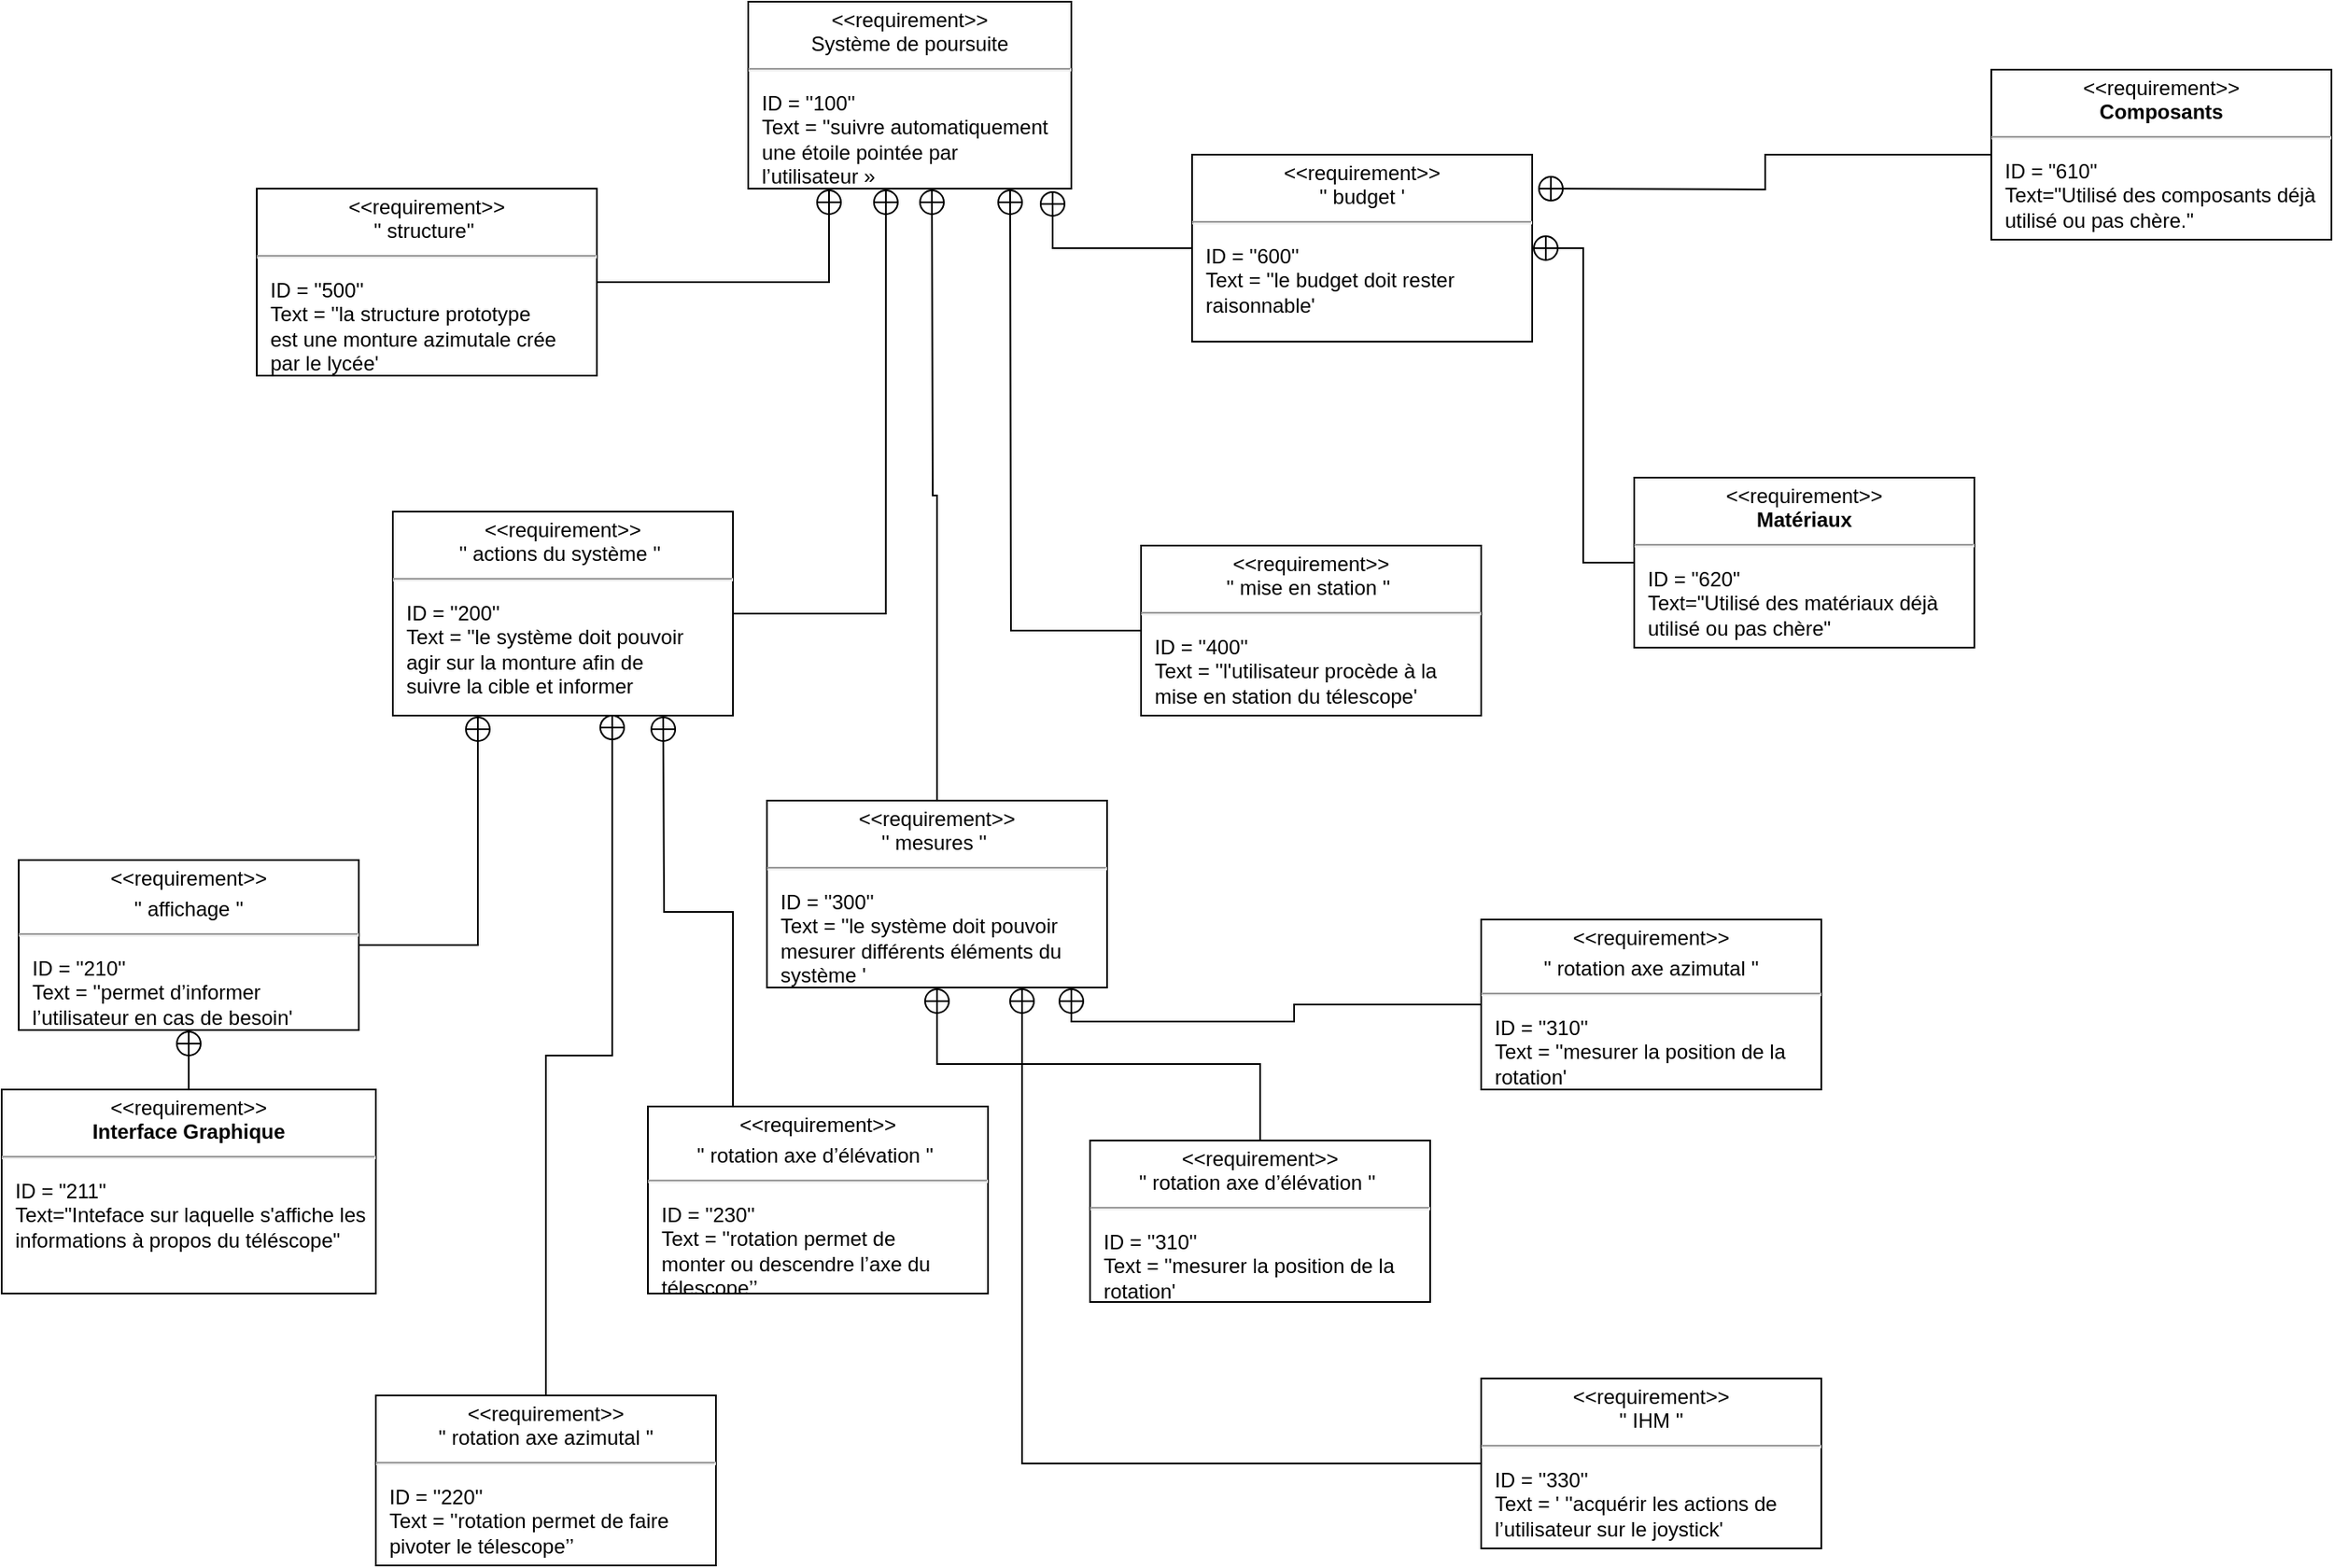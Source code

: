 <mxfile version="14.6.10" type="device"><diagram id="KDSXQAHsjoH9I4Q0anrt" name="Page-1"><mxGraphModel dx="1185" dy="662" grid="1" gridSize="10" guides="1" tooltips="1" connect="1" arrows="1" fold="1" page="1" pageScale="1" pageWidth="827" pageHeight="1169" math="0" shadow="0"><root><mxCell id="0"/><mxCell id="1" parent="0"/><mxCell id="b0F_jZGBAfwfjBuYmoRG-4" value="&lt;p style=&quot;margin: 0px ; margin-top: 4px ; text-align: center&quot;&gt;&amp;lt;&amp;lt;requirement&amp;gt;&amp;gt;&lt;br&gt;Système de poursuite&lt;br&gt;&lt;/p&gt;&lt;hr&gt;&lt;p&gt;&lt;/p&gt;&lt;p style=&quot;margin: 0px ; margin-left: 8px ; text-align: left&quot;&gt;ID = ''100''&lt;br/&gt;Text = ''suivre automatiquement&lt;br/&gt;une étoile pointée par&lt;br/&gt;l’utilisateur »&lt;br&gt;&lt;/p&gt;" style="shape=rect;overflow=fill;html=1;whiteSpace=wrap;align=center;" parent="1" vertex="1"><mxGeometry x="499" y="80" width="190" height="110" as="geometry"/></mxCell><mxCell id="kJCOlpzaDHTE_IBgFU2p-33" style="edgeStyle=orthogonalEdgeStyle;rounded=0;orthogonalLoop=1;jettySize=auto;html=1;entryX=0.25;entryY=1;entryDx=0;entryDy=0;endArrow=circlePlus;endFill=0;" edge="1" parent="1" source="b0F_jZGBAfwfjBuYmoRG-5" target="b0F_jZGBAfwfjBuYmoRG-4"><mxGeometry relative="1" as="geometry"/></mxCell><mxCell id="b0F_jZGBAfwfjBuYmoRG-5" value="&lt;p style=&quot;margin: 0px ; margin-top: 4px ; text-align: center&quot;&gt;&amp;lt;&amp;lt;requirement&amp;gt;&amp;gt;&lt;br&gt;'' structure''&amp;nbsp;&lt;br&gt;&lt;/p&gt;&lt;hr&gt;&lt;p&gt;&lt;/p&gt;&lt;p style=&quot;margin: 0px ; margin-left: 8px ; text-align: left&quot;&gt;ID = ''500''&lt;br/&gt;Text = ''la structure prototype&lt;br/&gt;est une monture azimutale crée&lt;br/&gt;par le lycée'&amp;nbsp;&lt;br&gt;&lt;br&gt;&lt;/p&gt;" style="shape=rect;overflow=fill;html=1;whiteSpace=wrap;align=center;" parent="1" vertex="1"><mxGeometry x="210" y="190" width="200" height="110" as="geometry"/></mxCell><mxCell id="kJCOlpzaDHTE_IBgFU2p-30" style="edgeStyle=orthogonalEdgeStyle;rounded=0;orthogonalLoop=1;jettySize=auto;html=1;entryX=0.942;entryY=1.009;entryDx=0;entryDy=0;entryPerimeter=0;endArrow=circlePlus;endFill=0;" edge="1" parent="1" source="b0F_jZGBAfwfjBuYmoRG-8" target="b0F_jZGBAfwfjBuYmoRG-4"><mxGeometry relative="1" as="geometry"/></mxCell><mxCell id="b0F_jZGBAfwfjBuYmoRG-8" value="&lt;p style=&quot;margin: 0px ; margin-top: 4px ; text-align: center&quot;&gt;&amp;lt;&amp;lt;requirement&amp;gt;&amp;gt;&lt;br&gt;'' budget '&lt;br&gt;&lt;/p&gt;&lt;hr&gt;&lt;p&gt;&lt;/p&gt;&lt;p style=&quot;margin: 0px ; margin-left: 8px ; text-align: left&quot;&gt;ID = ''600''&lt;br/&gt;Text = ''le budget doit rester&lt;br/&gt;raisonnable'&amp;nbsp;&lt;br&gt;&lt;/p&gt;" style="shape=rect;overflow=fill;html=1;whiteSpace=wrap;align=center;" parent="1" vertex="1"><mxGeometry x="760" y="170" width="200" height="110" as="geometry"/></mxCell><mxCell id="kJCOlpzaDHTE_IBgFU2p-32" style="edgeStyle=orthogonalEdgeStyle;rounded=0;orthogonalLoop=1;jettySize=auto;html=1;entryX=0.426;entryY=1;entryDx=0;entryDy=0;entryPerimeter=0;endArrow=circlePlus;endFill=0;" edge="1" parent="1" source="b0F_jZGBAfwfjBuYmoRG-12" target="b0F_jZGBAfwfjBuYmoRG-4"><mxGeometry relative="1" as="geometry"/></mxCell><mxCell id="b0F_jZGBAfwfjBuYmoRG-12" value="&lt;p style=&quot;margin: 0px ; margin-top: 4px ; text-align: center&quot;&gt;&amp;lt;&amp;lt;requirement&amp;gt;&amp;gt;&lt;br&gt;'' actions du système ''&amp;nbsp;&lt;br&gt;&lt;/p&gt;&lt;hr&gt;&lt;p&gt;&lt;/p&gt;&lt;p style=&quot;margin: 0px ; margin-left: 8px ; text-align: left&quot;&gt;ID = ''200''&lt;br/&gt;Text = ''le système doit pouvoir&lt;br/&gt;agir sur la monture afin de&lt;br/&gt;suivre la cible et informer&lt;br&gt;&lt;/p&gt;" style="shape=rect;overflow=fill;html=1;whiteSpace=wrap;align=center;" parent="1" vertex="1"><mxGeometry x="290" y="380" width="200" height="120" as="geometry"/></mxCell><mxCell id="kJCOlpzaDHTE_IBgFU2p-29" style="edgeStyle=orthogonalEdgeStyle;rounded=0;orthogonalLoop=1;jettySize=auto;html=1;endArrow=circlePlus;endFill=0;" edge="1" parent="1" source="b0F_jZGBAfwfjBuYmoRG-16"><mxGeometry relative="1" as="geometry"><mxPoint x="653" y="190" as="targetPoint"/></mxGeometry></mxCell><mxCell id="b0F_jZGBAfwfjBuYmoRG-16" value="&lt;p style=&quot;margin: 0px ; margin-top: 4px ; text-align: center&quot;&gt;&amp;lt;&amp;lt;requirement&amp;gt;&amp;gt;&lt;br&gt;'' mise en station ''&amp;nbsp;&lt;br&gt;&lt;/p&gt;&lt;hr&gt;&lt;p&gt;&lt;/p&gt;&lt;p style=&quot;margin: 0px ; margin-left: 8px ; text-align: left&quot;&gt;ID = ''400''&lt;br/&gt;Text = ''l'utilisateur procède à la&lt;br/&gt;mise en station du télescope'&amp;nbsp;&lt;br&gt;&lt;/p&gt;" style="shape=rect;overflow=fill;html=1;whiteSpace=wrap;align=center;" parent="1" vertex="1"><mxGeometry x="730" y="400" width="200" height="100" as="geometry"/></mxCell><mxCell id="kJCOlpzaDHTE_IBgFU2p-34" style="edgeStyle=orthogonalEdgeStyle;rounded=0;orthogonalLoop=1;jettySize=auto;html=1;endArrow=circlePlus;endFill=0;" edge="1" parent="1" source="b0F_jZGBAfwfjBuYmoRG-18"><mxGeometry relative="1" as="geometry"><mxPoint x="607" y="190" as="targetPoint"/></mxGeometry></mxCell><mxCell id="b0F_jZGBAfwfjBuYmoRG-18" value="&lt;p style=&quot;margin: 0px ; margin-top: 4px ; text-align: center&quot;&gt;&amp;lt;&amp;lt;requirement&amp;gt;&amp;gt;&lt;br&gt;'' mesures ''&amp;nbsp;&lt;br&gt;&lt;/p&gt;&lt;hr&gt;&lt;p&gt;&lt;/p&gt;&lt;p style=&quot;margin: 0px ; margin-left: 8px ; text-align: left&quot;&gt;ID = ''300''&lt;br/&gt;Text = ''le système doit pouvoir&lt;br/&gt;mesurer différents éléments du&lt;br/&gt;système '&lt;br&gt;&lt;/p&gt;" style="shape=rect;overflow=fill;html=1;whiteSpace=wrap;align=center;" parent="1" vertex="1"><mxGeometry x="510" y="550" width="200" height="110" as="geometry"/></mxCell><mxCell id="kJCOlpzaDHTE_IBgFU2p-20" style="edgeStyle=orthogonalEdgeStyle;rounded=0;orthogonalLoop=1;jettySize=auto;html=1;entryX=0.25;entryY=1;entryDx=0;entryDy=0;endArrow=circlePlus;endFill=0;" edge="1" parent="1" source="b0F_jZGBAfwfjBuYmoRG-21" target="b0F_jZGBAfwfjBuYmoRG-12"><mxGeometry relative="1" as="geometry"/></mxCell><mxCell id="b0F_jZGBAfwfjBuYmoRG-21" value="&lt;p style=&quot;margin: 0px ; margin-top: 4px ; text-align: center&quot;&gt;&amp;lt;&amp;lt;requirement&amp;gt;&amp;gt;&lt;br&gt;&lt;/p&gt;&lt;p style=&quot;margin: 0px ; margin-top: 4px ; text-align: center&quot;&gt;'' affichage ''&lt;br&gt;&lt;/p&gt;&lt;hr&gt;&lt;p&gt;&lt;/p&gt;&lt;p style=&quot;margin: 0px ; margin-left: 8px ; text-align: left&quot;&gt;ID = ''210''&lt;br/&gt;Text = ''permet d’informer&lt;br/&gt;l’utilisateur en cas de besoin'&amp;nbsp;&lt;br&gt;&lt;/p&gt;" style="shape=rect;overflow=fill;html=1;whiteSpace=wrap;align=center;" parent="1" vertex="1"><mxGeometry x="70" y="585" width="200" height="100" as="geometry"/></mxCell><mxCell id="kJCOlpzaDHTE_IBgFU2p-24" style="edgeStyle=orthogonalEdgeStyle;rounded=0;orthogonalLoop=1;jettySize=auto;html=1;exitX=0.25;exitY=0;exitDx=0;exitDy=0;endArrow=circlePlus;endFill=0;" edge="1" parent="1" source="b0F_jZGBAfwfjBuYmoRG-22"><mxGeometry relative="1" as="geometry"><mxPoint x="449" y="500" as="targetPoint"/></mxGeometry></mxCell><mxCell id="b0F_jZGBAfwfjBuYmoRG-22" value="&lt;p style=&quot;margin: 0px ; margin-top: 4px ; text-align: center&quot;&gt;&amp;lt;&amp;lt;requirement&amp;gt;&amp;gt;&lt;br&gt;&lt;/p&gt;&lt;p style=&quot;margin: 0px ; margin-top: 4px ; text-align: center&quot;&gt;'' rotation axe d’élévation ''&amp;nbsp;&lt;br&gt;&lt;/p&gt;&lt;hr&gt;&lt;p&gt;&lt;/p&gt;&lt;p style=&quot;margin: 0px ; margin-left: 8px ; text-align: left&quot;&gt;ID = ''230''&lt;br/&gt;Text = ''rotation permet de&lt;br/&gt;monter ou descendre l’axe du&lt;br/&gt;télescope’’&amp;nbsp;&lt;br&gt;&lt;/p&gt;" style="shape=rect;overflow=fill;html=1;whiteSpace=wrap;align=center;" parent="1" vertex="1"><mxGeometry x="440" y="730" width="200" height="110" as="geometry"/></mxCell><mxCell id="kJCOlpzaDHTE_IBgFU2p-18" style="edgeStyle=orthogonalEdgeStyle;rounded=0;orthogonalLoop=1;jettySize=auto;html=1;entryX=0.645;entryY=0.992;entryDx=0;entryDy=0;entryPerimeter=0;endArrow=circlePlus;endFill=0;" edge="1" parent="1" source="b0F_jZGBAfwfjBuYmoRG-23" target="b0F_jZGBAfwfjBuYmoRG-12"><mxGeometry relative="1" as="geometry"/></mxCell><mxCell id="b0F_jZGBAfwfjBuYmoRG-23" value="&lt;p style=&quot;margin: 0px ; margin-top: 4px ; text-align: center&quot;&gt;&amp;lt;&amp;lt;requirement&amp;gt;&amp;gt;&lt;br&gt;'' rotation axe azimutal ''&lt;br&gt;&lt;/p&gt;&lt;hr&gt;&lt;p&gt;&lt;/p&gt;&lt;p style=&quot;margin: 0px ; margin-left: 8px ; text-align: left&quot;&gt;ID = ''220''&lt;br/&gt;Text = ''rotation permet de faire&lt;br/&gt;pivoter le télescope’’&amp;nbsp;&lt;br&gt;&lt;/p&gt;" style="shape=rect;overflow=fill;html=1;whiteSpace=wrap;align=center;" parent="1" vertex="1"><mxGeometry x="280" y="900" width="200" height="100" as="geometry"/></mxCell><mxCell id="kJCOlpzaDHTE_IBgFU2p-28" style="edgeStyle=orthogonalEdgeStyle;rounded=0;orthogonalLoop=1;jettySize=auto;html=1;entryX=0.895;entryY=1;entryDx=0;entryDy=0;entryPerimeter=0;endArrow=circlePlus;endFill=0;" edge="1" parent="1" source="b0F_jZGBAfwfjBuYmoRG-24" target="b0F_jZGBAfwfjBuYmoRG-18"><mxGeometry relative="1" as="geometry"/></mxCell><mxCell id="b0F_jZGBAfwfjBuYmoRG-24" value="&lt;p style=&quot;margin: 0px ; margin-top: 4px ; text-align: center&quot;&gt;&amp;lt;&amp;lt;requirement&amp;gt;&amp;gt;&lt;br&gt;&lt;/p&gt;&lt;p style=&quot;margin: 0px ; margin-top: 4px ; text-align: center&quot;&gt;'' rotation axe azimutal ''&lt;br&gt;&lt;/p&gt;&lt;hr&gt;&lt;p&gt;&lt;/p&gt;&lt;p style=&quot;margin: 0px ; margin-left: 8px ; text-align: left&quot;&gt;ID = ''310''&lt;br/&gt;Text = ''mesurer la position de la&lt;br/&gt;rotation'&lt;br&gt;&lt;/p&gt;" style="shape=rect;overflow=fill;html=1;whiteSpace=wrap;align=center;" parent="1" vertex="1"><mxGeometry x="930" y="620" width="200" height="100" as="geometry"/></mxCell><mxCell id="kJCOlpzaDHTE_IBgFU2p-26" style="edgeStyle=orthogonalEdgeStyle;rounded=0;orthogonalLoop=1;jettySize=auto;html=1;entryX=0.5;entryY=1;entryDx=0;entryDy=0;endArrow=circlePlus;endFill=0;" edge="1" parent="1" source="b0F_jZGBAfwfjBuYmoRG-25" target="b0F_jZGBAfwfjBuYmoRG-18"><mxGeometry relative="1" as="geometry"/></mxCell><mxCell id="b0F_jZGBAfwfjBuYmoRG-25" value="&lt;p style=&quot;margin: 0px ; margin-top: 4px ; text-align: center&quot;&gt;&amp;lt;&amp;lt;requirement&amp;gt;&amp;gt;&lt;br&gt;'' rotation axe d’élévation ''&amp;nbsp;&lt;br&gt;&lt;/p&gt;&lt;hr&gt;&lt;p&gt;&lt;/p&gt;&lt;p style=&quot;margin: 0px ; margin-left: 8px ; text-align: left&quot;&gt;ID = ''310''&lt;br/&gt;Text = ''mesurer la position de la&lt;br/&gt;rotation'&lt;br&gt;&lt;/p&gt;" style="shape=rect;overflow=fill;html=1;whiteSpace=wrap;align=center;" parent="1" vertex="1"><mxGeometry x="700" y="750" width="200" height="95" as="geometry"/></mxCell><mxCell id="kJCOlpzaDHTE_IBgFU2p-27" style="edgeStyle=orthogonalEdgeStyle;rounded=0;orthogonalLoop=1;jettySize=auto;html=1;endArrow=circlePlus;endFill=0;entryX=0.75;entryY=1;entryDx=0;entryDy=0;" edge="1" parent="1" source="b0F_jZGBAfwfjBuYmoRG-27" target="b0F_jZGBAfwfjBuYmoRG-18"><mxGeometry relative="1" as="geometry"><mxPoint x="910" y="630" as="targetPoint"/></mxGeometry></mxCell><mxCell id="b0F_jZGBAfwfjBuYmoRG-27" value="&lt;p style=&quot;margin: 0px ; margin-top: 4px ; text-align: center&quot;&gt;&amp;lt;&amp;lt;requirement&amp;gt;&amp;gt;&lt;br&gt;'' IHM ''&lt;br&gt;&lt;/p&gt;&lt;hr&gt;&lt;p&gt;&lt;/p&gt;&lt;p style=&quot;margin: 0px ; margin-left: 8px ; text-align: left&quot;&gt;ID = ''330''&lt;br/&gt;Text = ' ''acquérir les actions de&lt;br/&gt;l’utilisateur sur le joystick'&amp;nbsp;&lt;br&gt;&lt;/p&gt;" style="shape=rect;overflow=fill;html=1;whiteSpace=wrap;align=center;" parent="1" vertex="1"><mxGeometry x="930" y="890" width="200" height="100" as="geometry"/></mxCell><mxCell id="kJCOlpzaDHTE_IBgFU2p-31" style="edgeStyle=orthogonalEdgeStyle;rounded=0;orthogonalLoop=1;jettySize=auto;html=1;entryX=1;entryY=0.5;entryDx=0;entryDy=0;endArrow=circlePlus;endFill=0;" edge="1" parent="1" source="kJCOlpzaDHTE_IBgFU2p-1" target="b0F_jZGBAfwfjBuYmoRG-8"><mxGeometry relative="1" as="geometry"/></mxCell><mxCell id="kJCOlpzaDHTE_IBgFU2p-1" value="&lt;p style=&quot;margin: 0px ; margin-top: 4px ; text-align: center&quot;&gt;&amp;lt;&amp;lt;requirement&amp;gt;&amp;gt;&lt;br&gt;&lt;b&gt;Matériaux&lt;/b&gt;&lt;/p&gt;&lt;hr&gt;&lt;p&gt;&lt;/p&gt;&lt;p style=&quot;margin: 0px ; margin-left: 8px ; text-align: left&quot;&gt;ID = &quot;620&quot;&lt;/p&gt;&lt;p style=&quot;margin: 0px ; margin-left: 8px ; text-align: left&quot;&gt;Text=&quot;Utilisé des matériaux déjà utilisé ou pas chère&quot;&lt;br&gt;&lt;/p&gt;" style="shape=rect;overflow=fill;html=1;whiteSpace=wrap;align=center;" vertex="1" parent="1"><mxGeometry x="1020" y="360" width="200" height="100" as="geometry"/></mxCell><mxCell id="kJCOlpzaDHTE_IBgFU2p-37" style="edgeStyle=orthogonalEdgeStyle;rounded=0;orthogonalLoop=1;jettySize=auto;html=1;endArrow=circlePlus;endFill=0;" edge="1" parent="1" source="kJCOlpzaDHTE_IBgFU2p-35"><mxGeometry relative="1" as="geometry"><mxPoint x="963" y="190" as="targetPoint"/></mxGeometry></mxCell><mxCell id="kJCOlpzaDHTE_IBgFU2p-35" value="&lt;p style=&quot;margin: 0px ; margin-top: 4px ; text-align: center&quot;&gt;&amp;lt;&amp;lt;requirement&amp;gt;&amp;gt;&lt;br&gt;&lt;b&gt;Composants&lt;/b&gt;&lt;/p&gt;&lt;hr&gt;&lt;p&gt;&lt;/p&gt;&lt;p style=&quot;margin: 0px ; margin-left: 8px ; text-align: left&quot;&gt;ID = &quot;610&quot;&lt;/p&gt;&lt;p style=&quot;margin: 0px ; margin-left: 8px ; text-align: left&quot;&gt;Text=&quot;&lt;span&gt;Utilisé des composants déjà utilisé ou pas chère.&quot;&lt;/span&gt;&lt;/p&gt;" style="shape=rect;overflow=fill;html=1;whiteSpace=wrap;align=center;" vertex="1" parent="1"><mxGeometry x="1230" y="120" width="200" height="100" as="geometry"/></mxCell><mxCell id="kJCOlpzaDHTE_IBgFU2p-39" style="edgeStyle=orthogonalEdgeStyle;rounded=0;orthogonalLoop=1;jettySize=auto;html=1;endArrow=circlePlus;endFill=0;" edge="1" parent="1" source="kJCOlpzaDHTE_IBgFU2p-38" target="b0F_jZGBAfwfjBuYmoRG-21"><mxGeometry relative="1" as="geometry"><Array as="points"><mxPoint x="170" y="690"/><mxPoint x="170" y="690"/></Array></mxGeometry></mxCell><mxCell id="kJCOlpzaDHTE_IBgFU2p-38" value="&lt;p style=&quot;margin: 0px ; margin-top: 4px ; text-align: center&quot;&gt;&amp;lt;&amp;lt;requirement&amp;gt;&amp;gt;&lt;br&gt;&lt;b&gt;Interface Graphique&lt;/b&gt;&lt;/p&gt;&lt;hr&gt;&lt;p&gt;&lt;/p&gt;&lt;p style=&quot;margin: 0px ; margin-left: 8px ; text-align: left&quot;&gt;ID = &quot;211&quot;&lt;/p&gt;&lt;p style=&quot;margin: 0px ; margin-left: 8px ; text-align: left&quot;&gt;Text=&quot;Inteface sur laquelle s'affiche les informations à propos du téléscope&quot;&lt;br&gt;&lt;/p&gt;" style="shape=rect;overflow=fill;html=1;whiteSpace=wrap;align=center;" vertex="1" parent="1"><mxGeometry x="60" y="720" width="220" height="120" as="geometry"/></mxCell></root></mxGraphModel></diagram></mxfile>